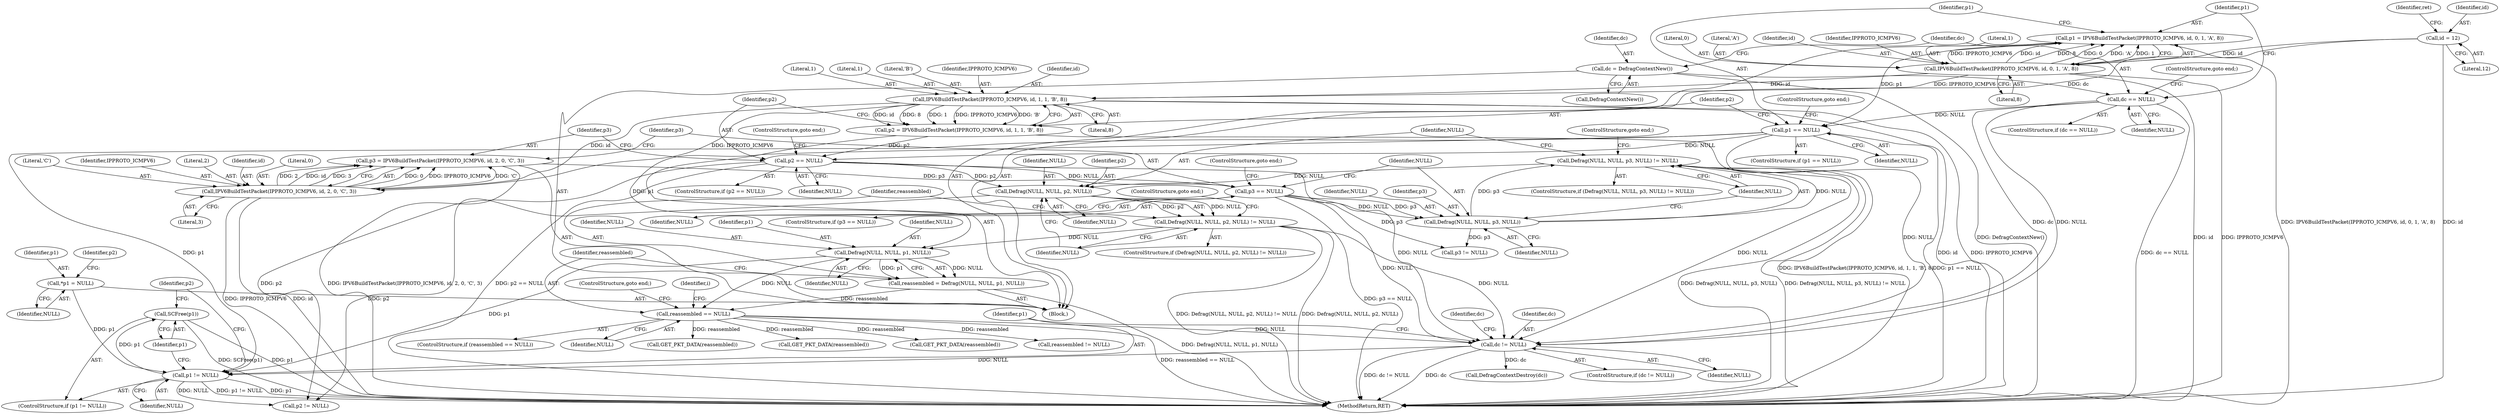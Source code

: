 digraph "0_suricata_4a04f814b15762eb446a5ead4d69d021512df6f8_16@pointer" {
"1000290" [label="(Call,SCFree(p1))"];
"1000287" [label="(Call,p1 != NULL)"];
"1000206" [label="(Call,Defrag(NULL, NULL, p1, NULL))"];
"1000196" [label="(Call,Defrag(NULL, NULL, p2, NULL) != NULL)"];
"1000197" [label="(Call,Defrag(NULL, NULL, p2, NULL))"];
"1000187" [label="(Call,Defrag(NULL, NULL, p3, NULL) != NULL)"];
"1000188" [label="(Call,Defrag(NULL, NULL, p3, NULL))"];
"1000182" [label="(Call,p3 == NULL)"];
"1000172" [label="(Call,p3 = IPV6BuildTestPacket(IPPROTO_ICMPV6, id, 2, 0, 'C', 3))"];
"1000174" [label="(Call,IPV6BuildTestPacket(IPPROTO_ICMPV6, id, 2, 0, 'C', 3))"];
"1000160" [label="(Call,IPV6BuildTestPacket(IPPROTO_ICMPV6, id, 1, 1, 'B', 8))"];
"1000146" [label="(Call,IPV6BuildTestPacket(IPPROTO_ICMPV6, id, 0, 1, 'A', 8))"];
"1000127" [label="(Call,id = 12)"];
"1000168" [label="(Call,p2 == NULL)"];
"1000158" [label="(Call,p2 = IPV6BuildTestPacket(IPPROTO_ICMPV6, id, 1, 1, 'B', 8))"];
"1000154" [label="(Call,p1 == NULL)"];
"1000144" [label="(Call,p1 = IPV6BuildTestPacket(IPPROTO_ICMPV6, id, 0, 1, 'A', 8))"];
"1000140" [label="(Call,dc == NULL)"];
"1000136" [label="(Call,dc = DefragContextNew())"];
"1000111" [label="(Call,*p1 = NULL)"];
"1000281" [label="(Call,dc != NULL)"];
"1000212" [label="(Call,reassembled == NULL)"];
"1000204" [label="(Call,reassembled = Defrag(NULL, NULL, p1, NULL))"];
"1000146" [label="(Call,IPV6BuildTestPacket(IPPROTO_ICMPV6, id, 0, 1, 'A', 8))"];
"1000145" [label="(Identifier,p1)"];
"1000193" [label="(Identifier,NULL)"];
"1000186" [label="(ControlStructure,if (Defrag(NULL, NULL, p3, NULL) != NULL))"];
"1000183" [label="(Identifier,p3)"];
"1000285" [label="(Identifier,dc)"];
"1000287" [label="(Call,p1 != NULL)"];
"1000170" [label="(Identifier,NULL)"];
"1000150" [label="(Literal,1)"];
"1000163" [label="(Literal,1)"];
"1000271" [label="(Call,GET_PKT_DATA(reassembled))"];
"1000166" [label="(Literal,8)"];
"1000181" [label="(ControlStructure,if (p3 == NULL))"];
"1000116" [label="(Identifier,p2)"];
"1000294" [label="(Identifier,p2)"];
"1000190" [label="(Identifier,NULL)"];
"1000194" [label="(ControlStructure,goto end;)"];
"1000159" [label="(Identifier,p2)"];
"1000281" [label="(Call,dc != NULL)"];
"1000188" [label="(Call,Defrag(NULL, NULL, p3, NULL))"];
"1000158" [label="(Call,p2 = IPV6BuildTestPacket(IPPROTO_ICMPV6, id, 1, 1, 'B', 8))"];
"1000112" [label="(Identifier,p1)"];
"1000213" [label="(Identifier,reassembled)"];
"1000207" [label="(Identifier,NULL)"];
"1000215" [label="(ControlStructure,goto end;)"];
"1000179" [label="(Literal,'C')"];
"1000251" [label="(Call,GET_PKT_DATA(reassembled))"];
"1000205" [label="(Identifier,reassembled)"];
"1000202" [label="(Identifier,NULL)"];
"1000154" [label="(Call,p1 == NULL)"];
"1000201" [label="(Identifier,NULL)"];
"1000133" [label="(Identifier,ret)"];
"1000139" [label="(ControlStructure,if (dc == NULL))"];
"1000283" [label="(Identifier,NULL)"];
"1000192" [label="(Identifier,NULL)"];
"1000286" [label="(ControlStructure,if (p1 != NULL))"];
"1000212" [label="(Call,reassembled == NULL)"];
"1000189" [label="(Identifier,NULL)"];
"1000284" [label="(Call,DefragContextDestroy(dc))"];
"1000206" [label="(Call,Defrag(NULL, NULL, p1, NULL))"];
"1000175" [label="(Identifier,IPPROTO_ICMPV6)"];
"1000164" [label="(Literal,1)"];
"1000168" [label="(Call,p2 == NULL)"];
"1000305" [label="(Call,reassembled != NULL)"];
"1000147" [label="(Identifier,IPPROTO_ICMPV6)"];
"1000138" [label="(Call,DefragContextNew())"];
"1000196" [label="(Call,Defrag(NULL, NULL, p2, NULL) != NULL)"];
"1000157" [label="(ControlStructure,goto end;)"];
"1000211" [label="(ControlStructure,if (reassembled == NULL))"];
"1000153" [label="(ControlStructure,if (p1 == NULL))"];
"1000173" [label="(Identifier,p3)"];
"1000291" [label="(Identifier,p1)"];
"1000156" [label="(Identifier,NULL)"];
"1000210" [label="(Identifier,NULL)"];
"1000182" [label="(Call,p3 == NULL)"];
"1000290" [label="(Call,SCFree(p1))"];
"1000187" [label="(Call,Defrag(NULL, NULL, p3, NULL) != NULL)"];
"1000105" [label="(Block,)"];
"1000113" [label="(Identifier,NULL)"];
"1000172" [label="(Call,p3 = IPV6BuildTestPacket(IPPROTO_ICMPV6, id, 2, 0, 'C', 3))"];
"1000185" [label="(ControlStructure,goto end;)"];
"1000165" [label="(Literal,'B')"];
"1000140" [label="(Call,dc == NULL)"];
"1000209" [label="(Identifier,p1)"];
"1000161" [label="(Identifier,IPPROTO_ICMPV6)"];
"1000137" [label="(Identifier,dc)"];
"1000282" [label="(Identifier,dc)"];
"1000199" [label="(Identifier,NULL)"];
"1000155" [label="(Identifier,p1)"];
"1000204" [label="(Call,reassembled = Defrag(NULL, NULL, p1, NULL))"];
"1000144" [label="(Call,p1 = IPV6BuildTestPacket(IPPROTO_ICMPV6, id, 0, 1, 'A', 8))"];
"1000162" [label="(Identifier,id)"];
"1000218" [label="(Identifier,i)"];
"1000136" [label="(Call,dc = DefragContextNew())"];
"1000177" [label="(Literal,2)"];
"1000143" [label="(ControlStructure,goto end;)"];
"1000293" [label="(Call,p2 != NULL)"];
"1000167" [label="(ControlStructure,if (p2 == NULL))"];
"1000184" [label="(Identifier,NULL)"];
"1000111" [label="(Call,*p1 = NULL)"];
"1000214" [label="(Identifier,NULL)"];
"1000195" [label="(ControlStructure,if (Defrag(NULL, NULL, p2, NULL) != NULL))"];
"1000174" [label="(Call,IPV6BuildTestPacket(IPPROTO_ICMPV6, id, 2, 0, 'C', 3))"];
"1000208" [label="(Identifier,NULL)"];
"1000128" [label="(Identifier,id)"];
"1000171" [label="(ControlStructure,goto end;)"];
"1000191" [label="(Identifier,p3)"];
"1000149" [label="(Literal,0)"];
"1000151" [label="(Literal,'A')"];
"1000280" [label="(ControlStructure,if (dc != NULL))"];
"1000141" [label="(Identifier,dc)"];
"1000129" [label="(Literal,12)"];
"1000313" [label="(MethodReturn,RET)"];
"1000160" [label="(Call,IPV6BuildTestPacket(IPPROTO_ICMPV6, id, 1, 1, 'B', 8))"];
"1000203" [label="(ControlStructure,goto end;)"];
"1000142" [label="(Identifier,NULL)"];
"1000197" [label="(Call,Defrag(NULL, NULL, p2, NULL))"];
"1000176" [label="(Identifier,id)"];
"1000288" [label="(Identifier,p1)"];
"1000152" [label="(Literal,8)"];
"1000299" [label="(Call,p3 != NULL)"];
"1000180" [label="(Literal,3)"];
"1000127" [label="(Call,id = 12)"];
"1000148" [label="(Identifier,id)"];
"1000198" [label="(Identifier,NULL)"];
"1000289" [label="(Identifier,NULL)"];
"1000178" [label="(Literal,0)"];
"1000169" [label="(Identifier,p2)"];
"1000231" [label="(Call,GET_PKT_DATA(reassembled))"];
"1000200" [label="(Identifier,p2)"];
"1000290" -> "1000286"  [label="AST: "];
"1000290" -> "1000291"  [label="CFG: "];
"1000291" -> "1000290"  [label="AST: "];
"1000294" -> "1000290"  [label="CFG: "];
"1000290" -> "1000313"  [label="DDG: SCFree(p1)"];
"1000290" -> "1000313"  [label="DDG: p1"];
"1000287" -> "1000290"  [label="DDG: p1"];
"1000287" -> "1000286"  [label="AST: "];
"1000287" -> "1000289"  [label="CFG: "];
"1000288" -> "1000287"  [label="AST: "];
"1000289" -> "1000287"  [label="AST: "];
"1000291" -> "1000287"  [label="CFG: "];
"1000294" -> "1000287"  [label="CFG: "];
"1000287" -> "1000313"  [label="DDG: p1 != NULL"];
"1000287" -> "1000313"  [label="DDG: p1"];
"1000206" -> "1000287"  [label="DDG: p1"];
"1000154" -> "1000287"  [label="DDG: p1"];
"1000111" -> "1000287"  [label="DDG: p1"];
"1000281" -> "1000287"  [label="DDG: NULL"];
"1000287" -> "1000293"  [label="DDG: NULL"];
"1000206" -> "1000204"  [label="AST: "];
"1000206" -> "1000210"  [label="CFG: "];
"1000207" -> "1000206"  [label="AST: "];
"1000208" -> "1000206"  [label="AST: "];
"1000209" -> "1000206"  [label="AST: "];
"1000210" -> "1000206"  [label="AST: "];
"1000204" -> "1000206"  [label="CFG: "];
"1000206" -> "1000204"  [label="DDG: NULL"];
"1000206" -> "1000204"  [label="DDG: p1"];
"1000196" -> "1000206"  [label="DDG: NULL"];
"1000154" -> "1000206"  [label="DDG: p1"];
"1000206" -> "1000212"  [label="DDG: NULL"];
"1000196" -> "1000195"  [label="AST: "];
"1000196" -> "1000202"  [label="CFG: "];
"1000197" -> "1000196"  [label="AST: "];
"1000202" -> "1000196"  [label="AST: "];
"1000203" -> "1000196"  [label="CFG: "];
"1000205" -> "1000196"  [label="CFG: "];
"1000196" -> "1000313"  [label="DDG: Defrag(NULL, NULL, p2, NULL)"];
"1000196" -> "1000313"  [label="DDG: Defrag(NULL, NULL, p2, NULL) != NULL"];
"1000197" -> "1000196"  [label="DDG: NULL"];
"1000197" -> "1000196"  [label="DDG: p2"];
"1000196" -> "1000281"  [label="DDG: NULL"];
"1000197" -> "1000201"  [label="CFG: "];
"1000198" -> "1000197"  [label="AST: "];
"1000199" -> "1000197"  [label="AST: "];
"1000200" -> "1000197"  [label="AST: "];
"1000201" -> "1000197"  [label="AST: "];
"1000202" -> "1000197"  [label="CFG: "];
"1000187" -> "1000197"  [label="DDG: NULL"];
"1000168" -> "1000197"  [label="DDG: p2"];
"1000197" -> "1000293"  [label="DDG: p2"];
"1000187" -> "1000186"  [label="AST: "];
"1000187" -> "1000193"  [label="CFG: "];
"1000188" -> "1000187"  [label="AST: "];
"1000193" -> "1000187"  [label="AST: "];
"1000194" -> "1000187"  [label="CFG: "];
"1000198" -> "1000187"  [label="CFG: "];
"1000187" -> "1000313"  [label="DDG: Defrag(NULL, NULL, p3, NULL)"];
"1000187" -> "1000313"  [label="DDG: Defrag(NULL, NULL, p3, NULL) != NULL"];
"1000188" -> "1000187"  [label="DDG: NULL"];
"1000188" -> "1000187"  [label="DDG: p3"];
"1000187" -> "1000281"  [label="DDG: NULL"];
"1000188" -> "1000192"  [label="CFG: "];
"1000189" -> "1000188"  [label="AST: "];
"1000190" -> "1000188"  [label="AST: "];
"1000191" -> "1000188"  [label="AST: "];
"1000192" -> "1000188"  [label="AST: "];
"1000193" -> "1000188"  [label="CFG: "];
"1000182" -> "1000188"  [label="DDG: NULL"];
"1000182" -> "1000188"  [label="DDG: p3"];
"1000188" -> "1000299"  [label="DDG: p3"];
"1000182" -> "1000181"  [label="AST: "];
"1000182" -> "1000184"  [label="CFG: "];
"1000183" -> "1000182"  [label="AST: "];
"1000184" -> "1000182"  [label="AST: "];
"1000185" -> "1000182"  [label="CFG: "];
"1000189" -> "1000182"  [label="CFG: "];
"1000182" -> "1000313"  [label="DDG: p3 == NULL"];
"1000172" -> "1000182"  [label="DDG: p3"];
"1000168" -> "1000182"  [label="DDG: NULL"];
"1000182" -> "1000281"  [label="DDG: NULL"];
"1000182" -> "1000299"  [label="DDG: p3"];
"1000172" -> "1000105"  [label="AST: "];
"1000172" -> "1000174"  [label="CFG: "];
"1000173" -> "1000172"  [label="AST: "];
"1000174" -> "1000172"  [label="AST: "];
"1000183" -> "1000172"  [label="CFG: "];
"1000172" -> "1000313"  [label="DDG: IPV6BuildTestPacket(IPPROTO_ICMPV6, id, 2, 0, 'C', 3)"];
"1000174" -> "1000172"  [label="DDG: 0"];
"1000174" -> "1000172"  [label="DDG: 'C'"];
"1000174" -> "1000172"  [label="DDG: IPPROTO_ICMPV6"];
"1000174" -> "1000172"  [label="DDG: 2"];
"1000174" -> "1000172"  [label="DDG: id"];
"1000174" -> "1000172"  [label="DDG: 3"];
"1000174" -> "1000180"  [label="CFG: "];
"1000175" -> "1000174"  [label="AST: "];
"1000176" -> "1000174"  [label="AST: "];
"1000177" -> "1000174"  [label="AST: "];
"1000178" -> "1000174"  [label="AST: "];
"1000179" -> "1000174"  [label="AST: "];
"1000180" -> "1000174"  [label="AST: "];
"1000174" -> "1000313"  [label="DDG: id"];
"1000174" -> "1000313"  [label="DDG: IPPROTO_ICMPV6"];
"1000160" -> "1000174"  [label="DDG: IPPROTO_ICMPV6"];
"1000160" -> "1000174"  [label="DDG: id"];
"1000160" -> "1000158"  [label="AST: "];
"1000160" -> "1000166"  [label="CFG: "];
"1000161" -> "1000160"  [label="AST: "];
"1000162" -> "1000160"  [label="AST: "];
"1000163" -> "1000160"  [label="AST: "];
"1000164" -> "1000160"  [label="AST: "];
"1000165" -> "1000160"  [label="AST: "];
"1000166" -> "1000160"  [label="AST: "];
"1000158" -> "1000160"  [label="CFG: "];
"1000160" -> "1000313"  [label="DDG: id"];
"1000160" -> "1000313"  [label="DDG: IPPROTO_ICMPV6"];
"1000160" -> "1000158"  [label="DDG: id"];
"1000160" -> "1000158"  [label="DDG: 8"];
"1000160" -> "1000158"  [label="DDG: 1"];
"1000160" -> "1000158"  [label="DDG: IPPROTO_ICMPV6"];
"1000160" -> "1000158"  [label="DDG: 'B'"];
"1000146" -> "1000160"  [label="DDG: IPPROTO_ICMPV6"];
"1000146" -> "1000160"  [label="DDG: id"];
"1000146" -> "1000144"  [label="AST: "];
"1000146" -> "1000152"  [label="CFG: "];
"1000147" -> "1000146"  [label="AST: "];
"1000148" -> "1000146"  [label="AST: "];
"1000149" -> "1000146"  [label="AST: "];
"1000150" -> "1000146"  [label="AST: "];
"1000151" -> "1000146"  [label="AST: "];
"1000152" -> "1000146"  [label="AST: "];
"1000144" -> "1000146"  [label="CFG: "];
"1000146" -> "1000313"  [label="DDG: id"];
"1000146" -> "1000313"  [label="DDG: IPPROTO_ICMPV6"];
"1000146" -> "1000144"  [label="DDG: IPPROTO_ICMPV6"];
"1000146" -> "1000144"  [label="DDG: id"];
"1000146" -> "1000144"  [label="DDG: 8"];
"1000146" -> "1000144"  [label="DDG: 0"];
"1000146" -> "1000144"  [label="DDG: 'A'"];
"1000146" -> "1000144"  [label="DDG: 1"];
"1000127" -> "1000146"  [label="DDG: id"];
"1000127" -> "1000105"  [label="AST: "];
"1000127" -> "1000129"  [label="CFG: "];
"1000128" -> "1000127"  [label="AST: "];
"1000129" -> "1000127"  [label="AST: "];
"1000133" -> "1000127"  [label="CFG: "];
"1000127" -> "1000313"  [label="DDG: id"];
"1000168" -> "1000167"  [label="AST: "];
"1000168" -> "1000170"  [label="CFG: "];
"1000169" -> "1000168"  [label="AST: "];
"1000170" -> "1000168"  [label="AST: "];
"1000171" -> "1000168"  [label="CFG: "];
"1000173" -> "1000168"  [label="CFG: "];
"1000168" -> "1000313"  [label="DDG: p2 == NULL"];
"1000158" -> "1000168"  [label="DDG: p2"];
"1000154" -> "1000168"  [label="DDG: NULL"];
"1000168" -> "1000281"  [label="DDG: NULL"];
"1000168" -> "1000293"  [label="DDG: p2"];
"1000158" -> "1000105"  [label="AST: "];
"1000159" -> "1000158"  [label="AST: "];
"1000169" -> "1000158"  [label="CFG: "];
"1000158" -> "1000313"  [label="DDG: IPV6BuildTestPacket(IPPROTO_ICMPV6, id, 1, 1, 'B', 8)"];
"1000154" -> "1000153"  [label="AST: "];
"1000154" -> "1000156"  [label="CFG: "];
"1000155" -> "1000154"  [label="AST: "];
"1000156" -> "1000154"  [label="AST: "];
"1000157" -> "1000154"  [label="CFG: "];
"1000159" -> "1000154"  [label="CFG: "];
"1000154" -> "1000313"  [label="DDG: p1 == NULL"];
"1000144" -> "1000154"  [label="DDG: p1"];
"1000140" -> "1000154"  [label="DDG: NULL"];
"1000154" -> "1000281"  [label="DDG: NULL"];
"1000144" -> "1000105"  [label="AST: "];
"1000145" -> "1000144"  [label="AST: "];
"1000155" -> "1000144"  [label="CFG: "];
"1000144" -> "1000313"  [label="DDG: IPV6BuildTestPacket(IPPROTO_ICMPV6, id, 0, 1, 'A', 8)"];
"1000140" -> "1000139"  [label="AST: "];
"1000140" -> "1000142"  [label="CFG: "];
"1000141" -> "1000140"  [label="AST: "];
"1000142" -> "1000140"  [label="AST: "];
"1000143" -> "1000140"  [label="CFG: "];
"1000145" -> "1000140"  [label="CFG: "];
"1000140" -> "1000313"  [label="DDG: dc == NULL"];
"1000136" -> "1000140"  [label="DDG: dc"];
"1000140" -> "1000281"  [label="DDG: dc"];
"1000140" -> "1000281"  [label="DDG: NULL"];
"1000136" -> "1000105"  [label="AST: "];
"1000136" -> "1000138"  [label="CFG: "];
"1000137" -> "1000136"  [label="AST: "];
"1000138" -> "1000136"  [label="AST: "];
"1000141" -> "1000136"  [label="CFG: "];
"1000136" -> "1000313"  [label="DDG: DefragContextNew()"];
"1000111" -> "1000105"  [label="AST: "];
"1000111" -> "1000113"  [label="CFG: "];
"1000112" -> "1000111"  [label="AST: "];
"1000113" -> "1000111"  [label="AST: "];
"1000116" -> "1000111"  [label="CFG: "];
"1000281" -> "1000280"  [label="AST: "];
"1000281" -> "1000283"  [label="CFG: "];
"1000282" -> "1000281"  [label="AST: "];
"1000283" -> "1000281"  [label="AST: "];
"1000285" -> "1000281"  [label="CFG: "];
"1000288" -> "1000281"  [label="CFG: "];
"1000281" -> "1000313"  [label="DDG: dc"];
"1000281" -> "1000313"  [label="DDG: dc != NULL"];
"1000212" -> "1000281"  [label="DDG: NULL"];
"1000281" -> "1000284"  [label="DDG: dc"];
"1000212" -> "1000211"  [label="AST: "];
"1000212" -> "1000214"  [label="CFG: "];
"1000213" -> "1000212"  [label="AST: "];
"1000214" -> "1000212"  [label="AST: "];
"1000215" -> "1000212"  [label="CFG: "];
"1000218" -> "1000212"  [label="CFG: "];
"1000212" -> "1000313"  [label="DDG: reassembled == NULL"];
"1000204" -> "1000212"  [label="DDG: reassembled"];
"1000212" -> "1000231"  [label="DDG: reassembled"];
"1000212" -> "1000251"  [label="DDG: reassembled"];
"1000212" -> "1000271"  [label="DDG: reassembled"];
"1000212" -> "1000305"  [label="DDG: reassembled"];
"1000204" -> "1000105"  [label="AST: "];
"1000205" -> "1000204"  [label="AST: "];
"1000213" -> "1000204"  [label="CFG: "];
"1000204" -> "1000313"  [label="DDG: Defrag(NULL, NULL, p1, NULL)"];
}
